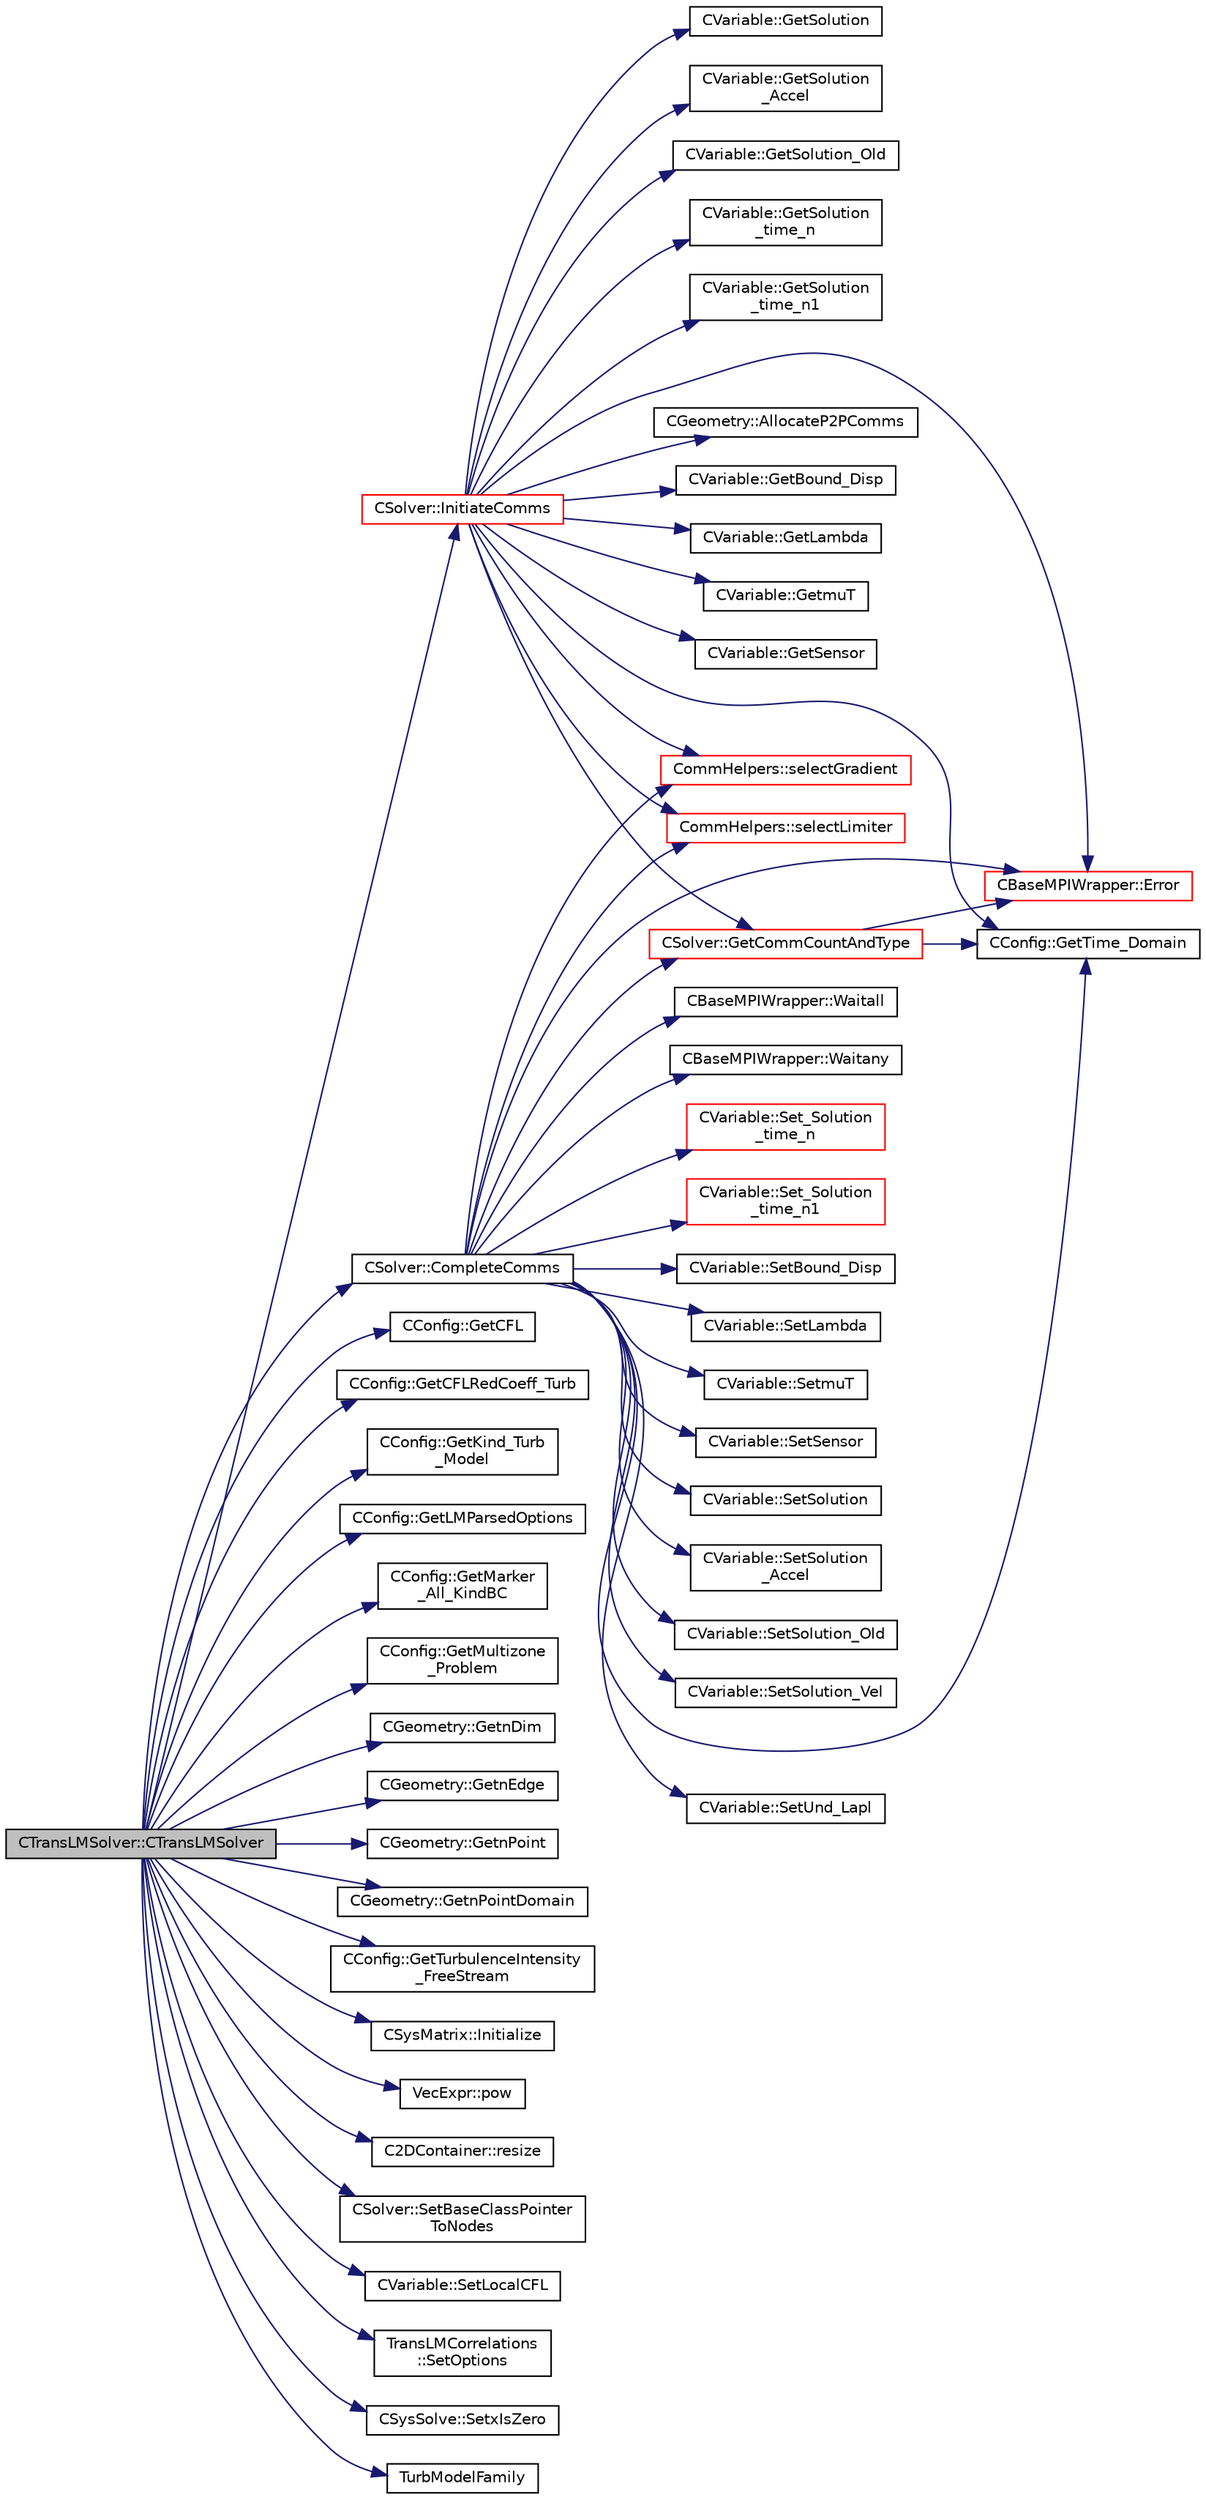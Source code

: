 digraph "CTransLMSolver::CTransLMSolver"
{
 // LATEX_PDF_SIZE
  edge [fontname="Helvetica",fontsize="10",labelfontname="Helvetica",labelfontsize="10"];
  node [fontname="Helvetica",fontsize="10",shape=record];
  rankdir="LR";
  Node1 [label="CTransLMSolver::CTransLMSolver",height=0.2,width=0.4,color="black", fillcolor="grey75", style="filled", fontcolor="black",tooltip=" "];
  Node1 -> Node2 [color="midnightblue",fontsize="10",style="solid",fontname="Helvetica"];
  Node2 [label="CSolver::CompleteComms",height=0.2,width=0.4,color="black", fillcolor="white", style="filled",URL="$classCSolver.html#a6891c839827efbebdcbf9a349f4da92c",tooltip="Routine to complete the set of non-blocking communications launched by InitiateComms() and unpacking ..."];
  Node2 -> Node3 [color="midnightblue",fontsize="10",style="solid",fontname="Helvetica"];
  Node3 [label="CBaseMPIWrapper::Error",height=0.2,width=0.4,color="red", fillcolor="white", style="filled",URL="$classCBaseMPIWrapper.html#a04457c47629bda56704e6a8804833eeb",tooltip=" "];
  Node2 -> Node5 [color="midnightblue",fontsize="10",style="solid",fontname="Helvetica"];
  Node5 [label="CSolver::GetCommCountAndType",height=0.2,width=0.4,color="red", fillcolor="white", style="filled",URL="$classCSolver.html#a56fdda7e77a14dfc70449ecef91336e7",tooltip="Helper function to define the type and number of variables per point for each communication type."];
  Node5 -> Node3 [color="midnightblue",fontsize="10",style="solid",fontname="Helvetica"];
  Node5 -> Node7 [color="midnightblue",fontsize="10",style="solid",fontname="Helvetica"];
  Node7 [label="CConfig::GetTime_Domain",height=0.2,width=0.4,color="black", fillcolor="white", style="filled",URL="$classCConfig.html#a85d2e3cf43b77c63642c40c235b853f3",tooltip="Check if the multizone problem is solved for time domain."];
  Node2 -> Node7 [color="midnightblue",fontsize="10",style="solid",fontname="Helvetica"];
  Node2 -> Node8 [color="midnightblue",fontsize="10",style="solid",fontname="Helvetica"];
  Node8 [label="CommHelpers::selectGradient",height=0.2,width=0.4,color="red", fillcolor="white", style="filled",URL="$namespaceCommHelpers.html#aefdfc34d031234297fad9b2310a922d4",tooltip=" "];
  Node2 -> Node13 [color="midnightblue",fontsize="10",style="solid",fontname="Helvetica"];
  Node13 [label="CommHelpers::selectLimiter",height=0.2,width=0.4,color="red", fillcolor="white", style="filled",URL="$namespaceCommHelpers.html#aae9892d8f4089058f1fe9f51729269dd",tooltip=" "];
  Node2 -> Node17 [color="midnightblue",fontsize="10",style="solid",fontname="Helvetica"];
  Node17 [label="CVariable::Set_Solution\l_time_n",height=0.2,width=0.4,color="red", fillcolor="white", style="filled",URL="$classCVariable.html#abf55f051089ec13d9c0422ed3389a9dc",tooltip="Set the variable solution at time n."];
  Node2 -> Node21 [color="midnightblue",fontsize="10",style="solid",fontname="Helvetica"];
  Node21 [label="CVariable::Set_Solution\l_time_n1",height=0.2,width=0.4,color="red", fillcolor="white", style="filled",URL="$classCVariable.html#a527a337871bb37c3bb2df40c2b946884",tooltip="Set the variable solution at time n-1."];
  Node2 -> Node22 [color="midnightblue",fontsize="10",style="solid",fontname="Helvetica"];
  Node22 [label="CVariable::SetBound_Disp",height=0.2,width=0.4,color="black", fillcolor="white", style="filled",URL="$classCVariable.html#a840431a0403b4bddd0a99dbfdf365795",tooltip="A virtual member. Set the boundary displacement."];
  Node2 -> Node23 [color="midnightblue",fontsize="10",style="solid",fontname="Helvetica"];
  Node23 [label="CVariable::SetLambda",height=0.2,width=0.4,color="black", fillcolor="white", style="filled",URL="$classCVariable.html#afc0086076d62561f31a39f774c297428",tooltip="Set the value of the spectral radius."];
  Node2 -> Node24 [color="midnightblue",fontsize="10",style="solid",fontname="Helvetica"];
  Node24 [label="CVariable::SetmuT",height=0.2,width=0.4,color="black", fillcolor="white", style="filled",URL="$classCVariable.html#a91256a1e927c5a529d853d0f127243de",tooltip="Set the value of the eddy viscosity."];
  Node2 -> Node25 [color="midnightblue",fontsize="10",style="solid",fontname="Helvetica"];
  Node25 [label="CVariable::SetSensor",height=0.2,width=0.4,color="black", fillcolor="white", style="filled",URL="$classCVariable.html#a79ebe4ea3cc8eccd8b004256c5492a9e",tooltip="Set pressure sensor."];
  Node2 -> Node26 [color="midnightblue",fontsize="10",style="solid",fontname="Helvetica"];
  Node26 [label="CVariable::SetSolution",height=0.2,width=0.4,color="black", fillcolor="white", style="filled",URL="$classCVariable.html#a22fbbd7bc6491672843000644a05c6a5",tooltip="Set the value of the solution, all variables."];
  Node2 -> Node27 [color="midnightblue",fontsize="10",style="solid",fontname="Helvetica"];
  Node27 [label="CVariable::SetSolution\l_Accel",height=0.2,width=0.4,color="black", fillcolor="white", style="filled",URL="$classCVariable.html#af87029baec777039085fb1ff17ee9555",tooltip="Set the value of the acceleration (Structural Analysis)."];
  Node2 -> Node28 [color="midnightblue",fontsize="10",style="solid",fontname="Helvetica"];
  Node28 [label="CVariable::SetSolution_Old",height=0.2,width=0.4,color="black", fillcolor="white", style="filled",URL="$classCVariable.html#a6ee4d8d450971204cc054a33d6473732",tooltip="Set the value of the old solution."];
  Node2 -> Node29 [color="midnightblue",fontsize="10",style="solid",fontname="Helvetica"];
  Node29 [label="CVariable::SetSolution_Vel",height=0.2,width=0.4,color="black", fillcolor="white", style="filled",URL="$classCVariable.html#a5c1430d98acd399f1371f23e6fae053f",tooltip="Set the value of the velocity (Structural Analysis)."];
  Node2 -> Node30 [color="midnightblue",fontsize="10",style="solid",fontname="Helvetica"];
  Node30 [label="CVariable::SetUnd_Lapl",height=0.2,width=0.4,color="black", fillcolor="white", style="filled",URL="$classCVariable.html#a70f0c6e3ddcf2fdcde3b90f217a0d4a3",tooltip="Set a value to the undivided laplacian."];
  Node2 -> Node31 [color="midnightblue",fontsize="10",style="solid",fontname="Helvetica"];
  Node31 [label="CBaseMPIWrapper::Waitall",height=0.2,width=0.4,color="black", fillcolor="white", style="filled",URL="$classCBaseMPIWrapper.html#a01c02f8c0c799ccd15023f0c2c3cae27",tooltip=" "];
  Node2 -> Node32 [color="midnightblue",fontsize="10",style="solid",fontname="Helvetica"];
  Node32 [label="CBaseMPIWrapper::Waitany",height=0.2,width=0.4,color="black", fillcolor="white", style="filled",URL="$classCBaseMPIWrapper.html#a5f4a1382f625fbbfb2c6224a87591825",tooltip=" "];
  Node1 -> Node33 [color="midnightblue",fontsize="10",style="solid",fontname="Helvetica"];
  Node33 [label="CConfig::GetCFL",height=0.2,width=0.4,color="black", fillcolor="white", style="filled",URL="$classCConfig.html#a327893f15ca36b27db6201a7cb787022",tooltip="Get the Courant Friedrich Levi number for each grid."];
  Node1 -> Node34 [color="midnightblue",fontsize="10",style="solid",fontname="Helvetica"];
  Node34 [label="CConfig::GetCFLRedCoeff_Turb",height=0.2,width=0.4,color="black", fillcolor="white", style="filled",URL="$classCConfig.html#a51f1bdbb0a47eb5f486f949741309fad",tooltip="Value of the CFL reduction in turbulence problems."];
  Node1 -> Node35 [color="midnightblue",fontsize="10",style="solid",fontname="Helvetica"];
  Node35 [label="CConfig::GetKind_Turb\l_Model",height=0.2,width=0.4,color="black", fillcolor="white", style="filled",URL="$classCConfig.html#a42cf888b42ce34079b2e3987bbf147dd",tooltip="Get the kind of the turbulence model."];
  Node1 -> Node36 [color="midnightblue",fontsize="10",style="solid",fontname="Helvetica"];
  Node36 [label="CConfig::GetLMParsedOptions",height=0.2,width=0.4,color="black", fillcolor="white", style="filled",URL="$classCConfig.html#ab04905157de47af41f5c37349f531c2c",tooltip="Get parsed LM option data structure."];
  Node1 -> Node37 [color="midnightblue",fontsize="10",style="solid",fontname="Helvetica"];
  Node37 [label="CConfig::GetMarker\l_All_KindBC",height=0.2,width=0.4,color="black", fillcolor="white", style="filled",URL="$classCConfig.html#ae003cd8f406eaaa91849a774c9a20730",tooltip="Get the kind of boundary for each marker."];
  Node1 -> Node38 [color="midnightblue",fontsize="10",style="solid",fontname="Helvetica"];
  Node38 [label="CConfig::GetMultizone\l_Problem",height=0.2,width=0.4,color="black", fillcolor="white", style="filled",URL="$classCConfig.html#abafdda03255a7f71a9701ded02f6d231",tooltip="Get whether the simulation we are running is a multizone simulation."];
  Node1 -> Node39 [color="midnightblue",fontsize="10",style="solid",fontname="Helvetica"];
  Node39 [label="CGeometry::GetnDim",height=0.2,width=0.4,color="black", fillcolor="white", style="filled",URL="$classCGeometry.html#ace7f7fe876f629f5bd5f92d4805a1a4b",tooltip="Get number of coordinates."];
  Node1 -> Node40 [color="midnightblue",fontsize="10",style="solid",fontname="Helvetica"];
  Node40 [label="CGeometry::GetnEdge",height=0.2,width=0.4,color="black", fillcolor="white", style="filled",URL="$classCGeometry.html#aba89cceede61b33426b2783385431f5b",tooltip="Get number of edges."];
  Node1 -> Node41 [color="midnightblue",fontsize="10",style="solid",fontname="Helvetica"];
  Node41 [label="CGeometry::GetnPoint",height=0.2,width=0.4,color="black", fillcolor="white", style="filled",URL="$classCGeometry.html#a275fb07cd99ab79d7a04b4862280169d",tooltip="Get number of points."];
  Node1 -> Node42 [color="midnightblue",fontsize="10",style="solid",fontname="Helvetica"];
  Node42 [label="CGeometry::GetnPointDomain",height=0.2,width=0.4,color="black", fillcolor="white", style="filled",URL="$classCGeometry.html#ac84179060bbac1fe5e856ea3da850b6e",tooltip="Get number of real points (that belong to the domain)."];
  Node1 -> Node43 [color="midnightblue",fontsize="10",style="solid",fontname="Helvetica"];
  Node43 [label="CConfig::GetTurbulenceIntensity\l_FreeStream",height=0.2,width=0.4,color="black", fillcolor="white", style="filled",URL="$classCConfig.html#aadb724c1c3ee281833ed900fb9f1c066",tooltip="Get the value of the non-dimensionalized freestream turbulence intensity."];
  Node1 -> Node44 [color="midnightblue",fontsize="10",style="solid",fontname="Helvetica"];
  Node44 [label="CSysMatrix::Initialize",height=0.2,width=0.4,color="black", fillcolor="white", style="filled",URL="$classCSysMatrix.html#ae17220ac30c2abcc7fdd3c5dc8f04571",tooltip="Initializes the sparse matrix."];
  Node1 -> Node45 [color="midnightblue",fontsize="10",style="solid",fontname="Helvetica"];
  Node45 [label="CSolver::InitiateComms",height=0.2,width=0.4,color="red", fillcolor="white", style="filled",URL="$classCSolver.html#a7c5c26e7f006b4bb7e93582d839cf09d",tooltip="Routine to load a solver quantity into the data structures for MPI point-to-point communication and t..."];
  Node45 -> Node46 [color="midnightblue",fontsize="10",style="solid",fontname="Helvetica"];
  Node46 [label="CGeometry::AllocateP2PComms",height=0.2,width=0.4,color="black", fillcolor="white", style="filled",URL="$classCGeometry.html#ab8d78a9f4017431b7542e154f58a7e63",tooltip="Routine to allocate buffers for point-to-point MPI communications. Also called to dynamically realloc..."];
  Node45 -> Node3 [color="midnightblue",fontsize="10",style="solid",fontname="Helvetica"];
  Node45 -> Node47 [color="midnightblue",fontsize="10",style="solid",fontname="Helvetica"];
  Node47 [label="CVariable::GetBound_Disp",height=0.2,width=0.4,color="black", fillcolor="white", style="filled",URL="$classCVariable.html#a7e382eae45700e5c1e8973292c08f128",tooltip="A virtual member. Get the value of the displacement imposed at the boundary."];
  Node45 -> Node5 [color="midnightblue",fontsize="10",style="solid",fontname="Helvetica"];
  Node45 -> Node48 [color="midnightblue",fontsize="10",style="solid",fontname="Helvetica"];
  Node48 [label="CVariable::GetLambda",height=0.2,width=0.4,color="black", fillcolor="white", style="filled",URL="$classCVariable.html#af0b6afbd2666eab791d902f50fc3e869",tooltip="Get the value of the spectral radius."];
  Node45 -> Node49 [color="midnightblue",fontsize="10",style="solid",fontname="Helvetica"];
  Node49 [label="CVariable::GetmuT",height=0.2,width=0.4,color="black", fillcolor="white", style="filled",URL="$classCVariable.html#ad35ee29420764dda0bbb574f7a7253e7",tooltip="Get the value of the eddy viscosity."];
  Node45 -> Node50 [color="midnightblue",fontsize="10",style="solid",fontname="Helvetica"];
  Node50 [label="CVariable::GetSensor",height=0.2,width=0.4,color="black", fillcolor="white", style="filled",URL="$classCVariable.html#afec545423f883bcd961ac9f1e5d18dd2",tooltip="Get the pressure sensor."];
  Node45 -> Node51 [color="midnightblue",fontsize="10",style="solid",fontname="Helvetica"];
  Node51 [label="CVariable::GetSolution",height=0.2,width=0.4,color="black", fillcolor="white", style="filled",URL="$classCVariable.html#a261483e39c23c1de7cb9aea7e917c121",tooltip="Get the solution."];
  Node45 -> Node52 [color="midnightblue",fontsize="10",style="solid",fontname="Helvetica"];
  Node52 [label="CVariable::GetSolution\l_Accel",height=0.2,width=0.4,color="black", fillcolor="white", style="filled",URL="$classCVariable.html#aef2fdf091198070a00d12cdb4dea3ff6",tooltip="Get the acceleration (Structural Analysis)."];
  Node45 -> Node53 [color="midnightblue",fontsize="10",style="solid",fontname="Helvetica"];
  Node53 [label="CVariable::GetSolution_Old",height=0.2,width=0.4,color="black", fillcolor="white", style="filled",URL="$classCVariable.html#a70a9df6b6cc631f9c3b9a3ef7b3ecfe4",tooltip="Get the old solution of the problem (Runge-Kutta method)"];
  Node45 -> Node54 [color="midnightblue",fontsize="10",style="solid",fontname="Helvetica"];
  Node54 [label="CVariable::GetSolution\l_time_n",height=0.2,width=0.4,color="black", fillcolor="white", style="filled",URL="$classCVariable.html#a9162db789c2ca2b71159697cc500fcce",tooltip="Get the solution at time n."];
  Node45 -> Node55 [color="midnightblue",fontsize="10",style="solid",fontname="Helvetica"];
  Node55 [label="CVariable::GetSolution\l_time_n1",height=0.2,width=0.4,color="black", fillcolor="white", style="filled",URL="$classCVariable.html#a584e438afb716aa0ffce4ccc9b469ef6",tooltip="Get the solution at time n-1."];
  Node45 -> Node7 [color="midnightblue",fontsize="10",style="solid",fontname="Helvetica"];
  Node45 -> Node8 [color="midnightblue",fontsize="10",style="solid",fontname="Helvetica"];
  Node45 -> Node13 [color="midnightblue",fontsize="10",style="solid",fontname="Helvetica"];
  Node1 -> Node63 [color="midnightblue",fontsize="10",style="solid",fontname="Helvetica"];
  Node63 [label="VecExpr::pow",height=0.2,width=0.4,color="black", fillcolor="white", style="filled",URL="$group__VecExpr.html#ga7fb255e1f2a1773d3cc6ff7bee1aadd2",tooltip=" "];
  Node1 -> Node64 [color="midnightblue",fontsize="10",style="solid",fontname="Helvetica"];
  Node64 [label="C2DContainer::resize",height=0.2,width=0.4,color="black", fillcolor="white", style="filled",URL="$classC2DContainer.html#adefb48b593f76aa322e228fea8f76127",tooltip="Request a change of size."];
  Node1 -> Node65 [color="midnightblue",fontsize="10",style="solid",fontname="Helvetica"];
  Node65 [label="CSolver::SetBaseClassPointer\lToNodes",height=0.2,width=0.4,color="black", fillcolor="white", style="filled",URL="$classCSolver.html#ad982896202dae6e41bfd3568f597cf46",tooltip="Call this method to set \"base_nodes\" after the \"nodes\" variable of the derived solver is instantiated..."];
  Node1 -> Node66 [color="midnightblue",fontsize="10",style="solid",fontname="Helvetica"];
  Node66 [label="CVariable::SetLocalCFL",height=0.2,width=0.4,color="black", fillcolor="white", style="filled",URL="$classCVariable.html#a77d2f7f3fb35de75f915725662790060",tooltip="Set the value of the local CFL number for the current control volume (CV)."];
  Node1 -> Node67 [color="midnightblue",fontsize="10",style="solid",fontname="Helvetica"];
  Node67 [label="TransLMCorrelations\l::SetOptions",height=0.2,width=0.4,color="black", fillcolor="white", style="filled",URL="$classTransLMCorrelations.html#a85ea5b7d4af1a7b25238d6754b734862",tooltip="Set LM options."];
  Node1 -> Node68 [color="midnightblue",fontsize="10",style="solid",fontname="Helvetica"];
  Node68 [label="CSysSolve::SetxIsZero",height=0.2,width=0.4,color="black", fillcolor="white", style="filled",URL="$classCSysSolve.html#a60a9cc24b062a3af37e350795406e1c7",tooltip="Assume the initial solution is 0 to save one product, or don't."];
  Node1 -> Node69 [color="midnightblue",fontsize="10",style="solid",fontname="Helvetica"];
  Node69 [label="TurbModelFamily",height=0.2,width=0.4,color="black", fillcolor="white", style="filled",URL="$option__structure_8hpp.html#acee0f471c4a6420e3aea11c08e6bd980",tooltip="Associate turb models with their family."];
}
